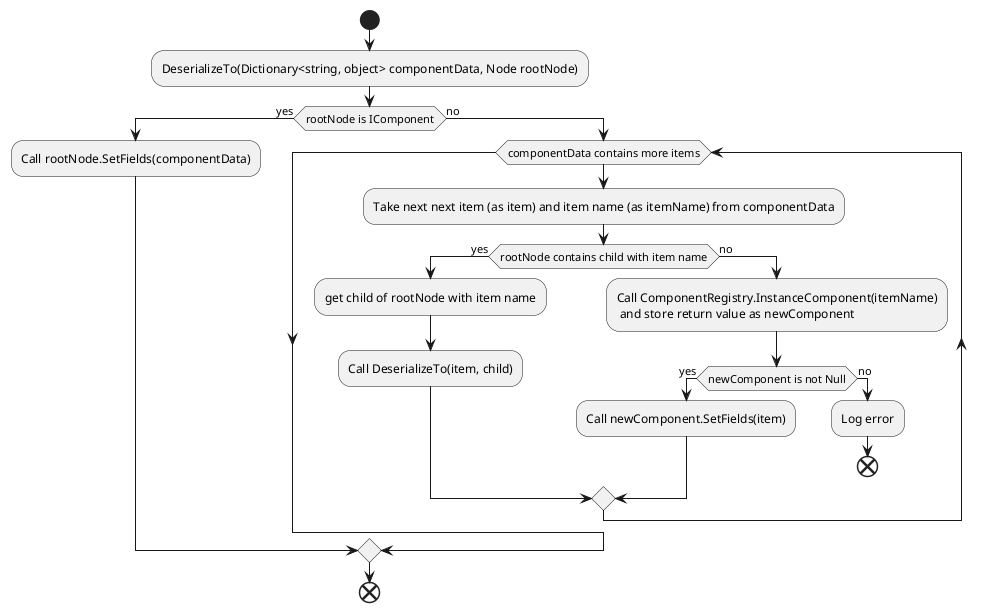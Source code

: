 ﻿@startuml
'' ComponentSerializer.DeserializeTo
start
:DeserializeTo(Dictionary<string, object> componentData, Node rootNode);
if (rootNode is IComponent) then (yes)
	:Call rootNode.SetFields(componentData);
else (no)
	while (componentData contains more items)
		:Take next next item (as item) and item name (as itemName) from componentData;		
		if (rootNode contains child with item name) then (yes)
			:get child of rootNode with item name;
			:Call DeserializeTo(item, child);
		else (no)
			:Call ComponentRegistry.InstanceComponent(itemName)\n and store return value as newComponent;
			if (newComponent is not Null) then (yes)
				:Call newComponent.SetFields(item);
			else (no)
				:Log error;
				end
			endif
		endif
	endwhile
endif
end

@enduml